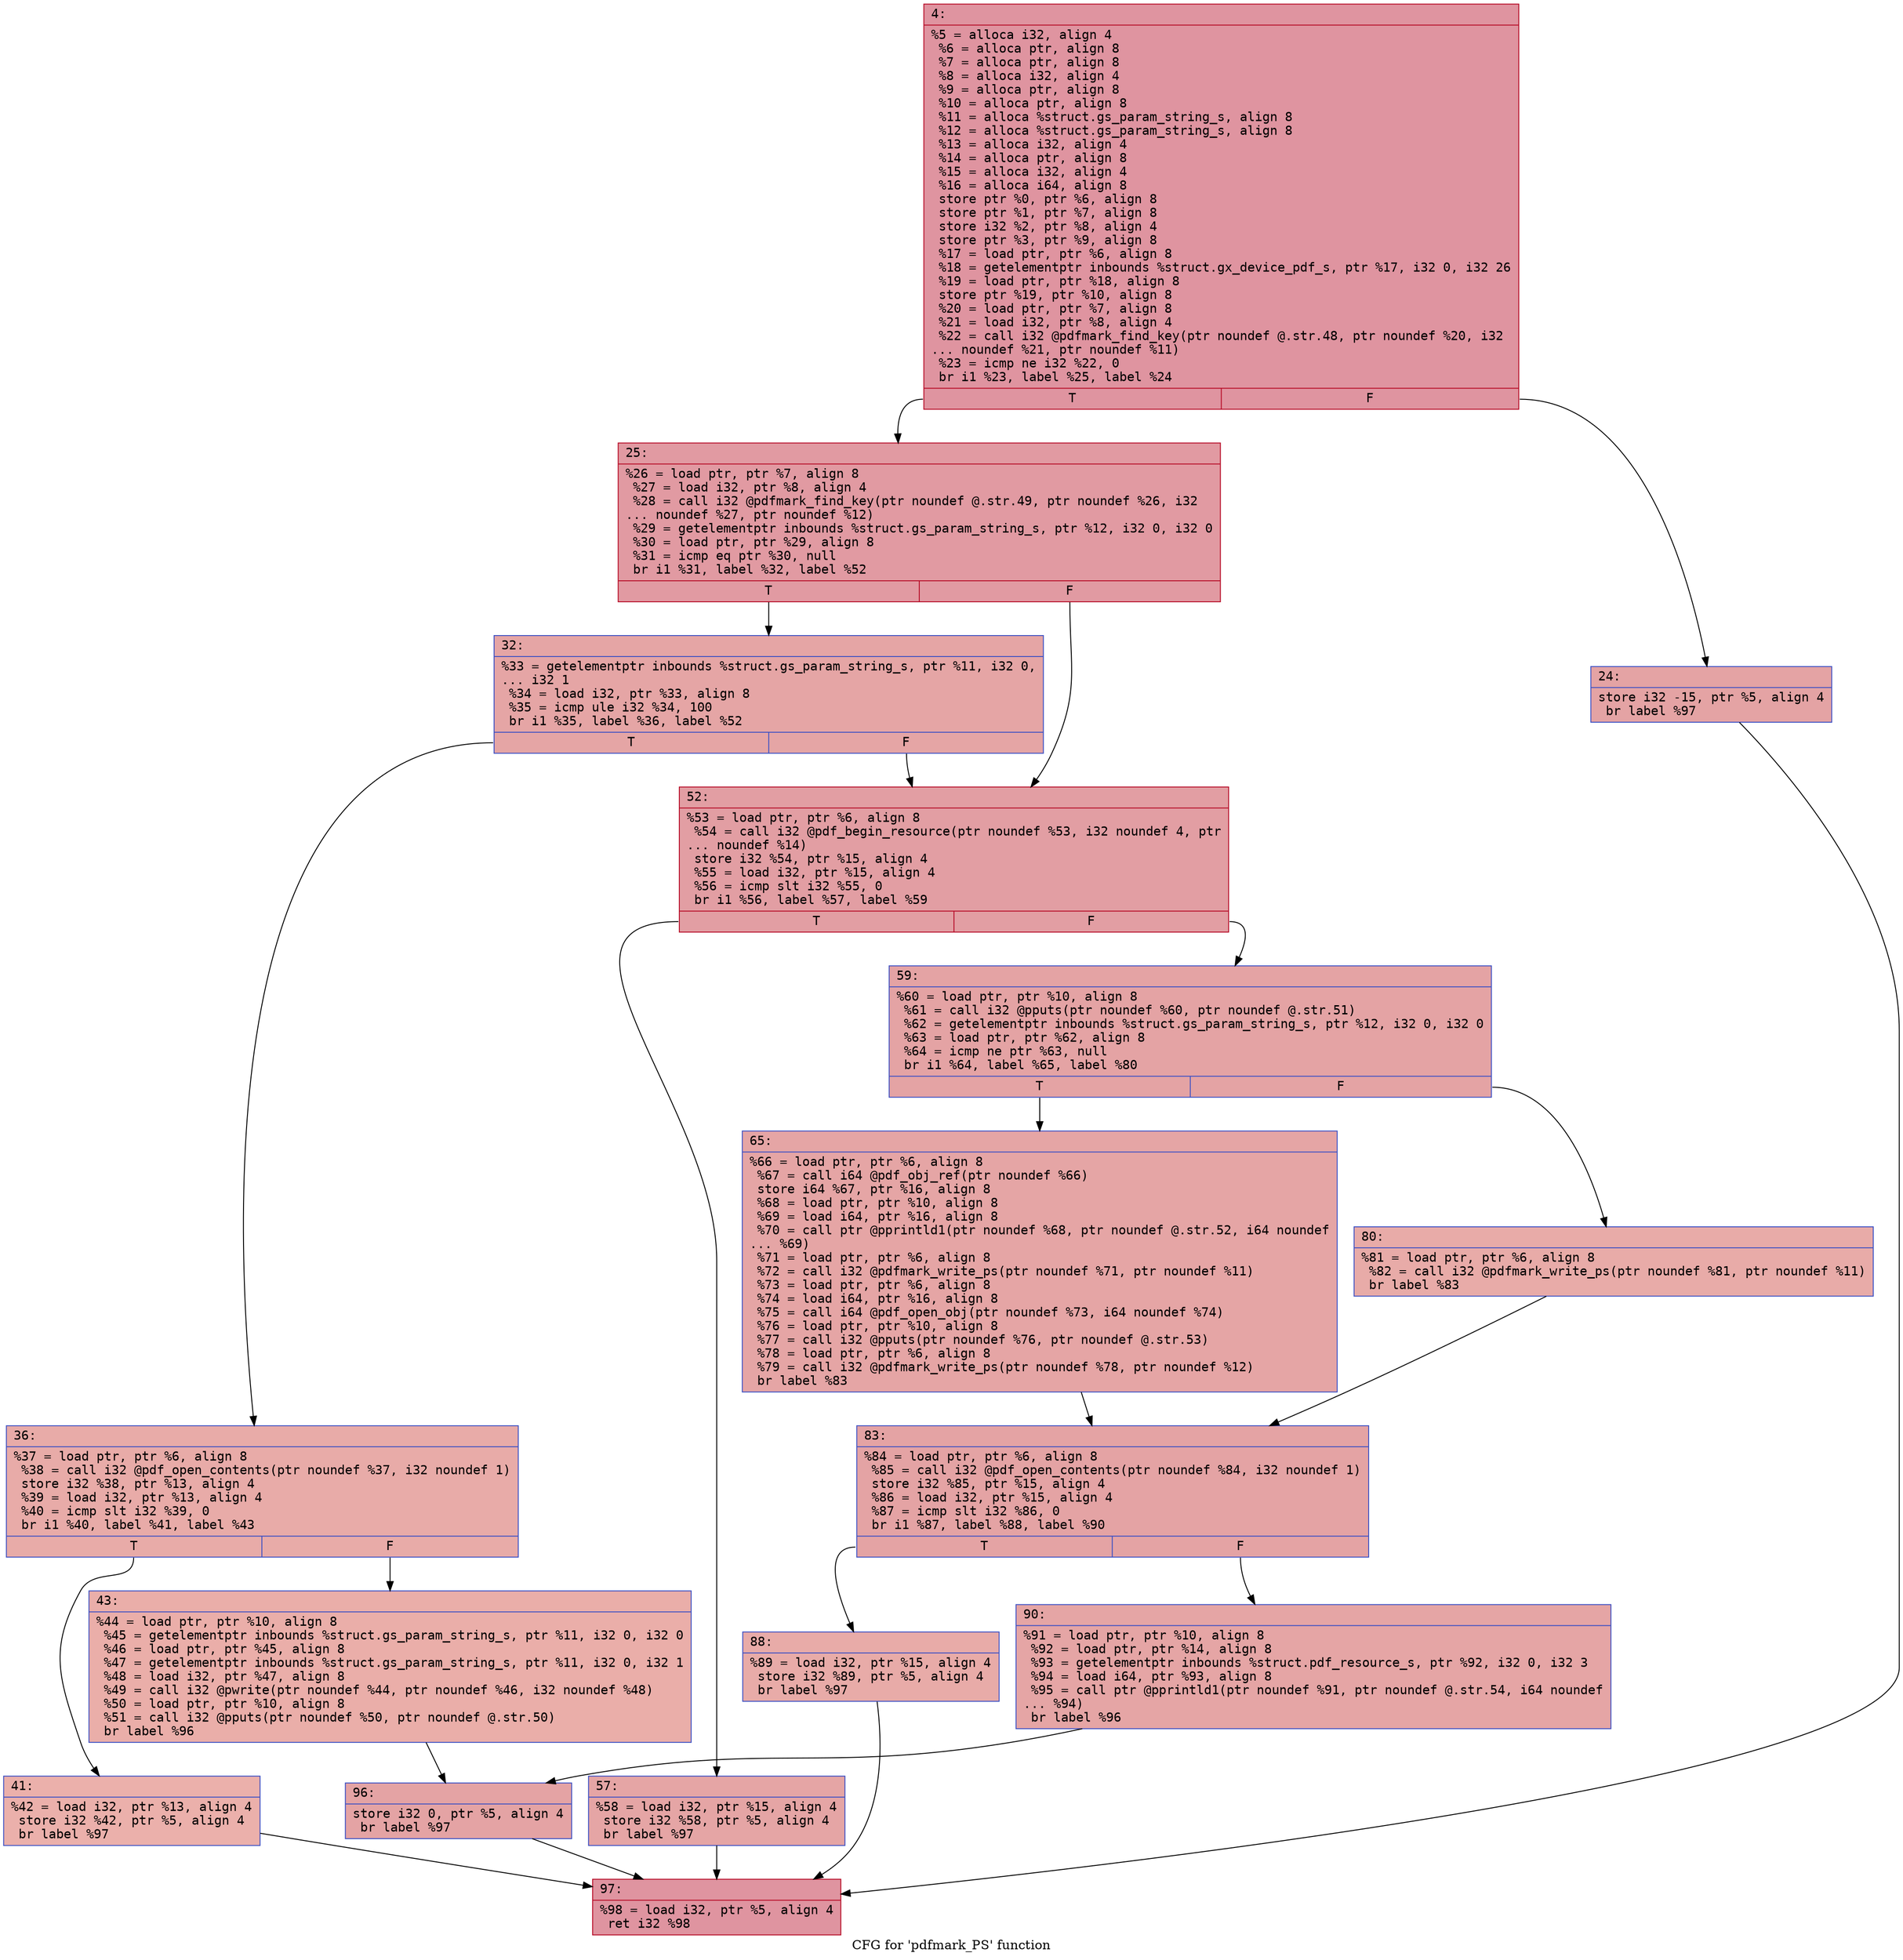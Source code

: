 digraph "CFG for 'pdfmark_PS' function" {
	label="CFG for 'pdfmark_PS' function";

	Node0x600000ff4a00 [shape=record,color="#b70d28ff", style=filled, fillcolor="#b70d2870" fontname="Courier",label="{4:\l|  %5 = alloca i32, align 4\l  %6 = alloca ptr, align 8\l  %7 = alloca ptr, align 8\l  %8 = alloca i32, align 4\l  %9 = alloca ptr, align 8\l  %10 = alloca ptr, align 8\l  %11 = alloca %struct.gs_param_string_s, align 8\l  %12 = alloca %struct.gs_param_string_s, align 8\l  %13 = alloca i32, align 4\l  %14 = alloca ptr, align 8\l  %15 = alloca i32, align 4\l  %16 = alloca i64, align 8\l  store ptr %0, ptr %6, align 8\l  store ptr %1, ptr %7, align 8\l  store i32 %2, ptr %8, align 4\l  store ptr %3, ptr %9, align 8\l  %17 = load ptr, ptr %6, align 8\l  %18 = getelementptr inbounds %struct.gx_device_pdf_s, ptr %17, i32 0, i32 26\l  %19 = load ptr, ptr %18, align 8\l  store ptr %19, ptr %10, align 8\l  %20 = load ptr, ptr %7, align 8\l  %21 = load i32, ptr %8, align 4\l  %22 = call i32 @pdfmark_find_key(ptr noundef @.str.48, ptr noundef %20, i32\l... noundef %21, ptr noundef %11)\l  %23 = icmp ne i32 %22, 0\l  br i1 %23, label %25, label %24\l|{<s0>T|<s1>F}}"];
	Node0x600000ff4a00:s0 -> Node0x600000ff4aa0[tooltip="4 -> 25\nProbability 62.50%" ];
	Node0x600000ff4a00:s1 -> Node0x600000ff4a50[tooltip="4 -> 24\nProbability 37.50%" ];
	Node0x600000ff4a50 [shape=record,color="#3d50c3ff", style=filled, fillcolor="#c32e3170" fontname="Courier",label="{24:\l|  store i32 -15, ptr %5, align 4\l  br label %97\l}"];
	Node0x600000ff4a50 -> Node0x600000ff4f00[tooltip="24 -> 97\nProbability 100.00%" ];
	Node0x600000ff4aa0 [shape=record,color="#b70d28ff", style=filled, fillcolor="#bb1b2c70" fontname="Courier",label="{25:\l|  %26 = load ptr, ptr %7, align 8\l  %27 = load i32, ptr %8, align 4\l  %28 = call i32 @pdfmark_find_key(ptr noundef @.str.49, ptr noundef %26, i32\l... noundef %27, ptr noundef %12)\l  %29 = getelementptr inbounds %struct.gs_param_string_s, ptr %12, i32 0, i32 0\l  %30 = load ptr, ptr %29, align 8\l  %31 = icmp eq ptr %30, null\l  br i1 %31, label %32, label %52\l|{<s0>T|<s1>F}}"];
	Node0x600000ff4aa0:s0 -> Node0x600000ff4af0[tooltip="25 -> 32\nProbability 37.50%" ];
	Node0x600000ff4aa0:s1 -> Node0x600000ff4c30[tooltip="25 -> 52\nProbability 62.50%" ];
	Node0x600000ff4af0 [shape=record,color="#3d50c3ff", style=filled, fillcolor="#c5333470" fontname="Courier",label="{32:\l|  %33 = getelementptr inbounds %struct.gs_param_string_s, ptr %11, i32 0,\l... i32 1\l  %34 = load i32, ptr %33, align 8\l  %35 = icmp ule i32 %34, 100\l  br i1 %35, label %36, label %52\l|{<s0>T|<s1>F}}"];
	Node0x600000ff4af0:s0 -> Node0x600000ff4b40[tooltip="32 -> 36\nProbability 50.00%" ];
	Node0x600000ff4af0:s1 -> Node0x600000ff4c30[tooltip="32 -> 52\nProbability 50.00%" ];
	Node0x600000ff4b40 [shape=record,color="#3d50c3ff", style=filled, fillcolor="#cc403a70" fontname="Courier",label="{36:\l|  %37 = load ptr, ptr %6, align 8\l  %38 = call i32 @pdf_open_contents(ptr noundef %37, i32 noundef 1)\l  store i32 %38, ptr %13, align 4\l  %39 = load i32, ptr %13, align 4\l  %40 = icmp slt i32 %39, 0\l  br i1 %40, label %41, label %43\l|{<s0>T|<s1>F}}"];
	Node0x600000ff4b40:s0 -> Node0x600000ff4b90[tooltip="36 -> 41\nProbability 37.50%" ];
	Node0x600000ff4b40:s1 -> Node0x600000ff4be0[tooltip="36 -> 43\nProbability 62.50%" ];
	Node0x600000ff4b90 [shape=record,color="#3d50c3ff", style=filled, fillcolor="#d24b4070" fontname="Courier",label="{41:\l|  %42 = load i32, ptr %13, align 4\l  store i32 %42, ptr %5, align 4\l  br label %97\l}"];
	Node0x600000ff4b90 -> Node0x600000ff4f00[tooltip="41 -> 97\nProbability 100.00%" ];
	Node0x600000ff4be0 [shape=record,color="#3d50c3ff", style=filled, fillcolor="#d0473d70" fontname="Courier",label="{43:\l|  %44 = load ptr, ptr %10, align 8\l  %45 = getelementptr inbounds %struct.gs_param_string_s, ptr %11, i32 0, i32 0\l  %46 = load ptr, ptr %45, align 8\l  %47 = getelementptr inbounds %struct.gs_param_string_s, ptr %11, i32 0, i32 1\l  %48 = load i32, ptr %47, align 8\l  %49 = call i32 @pwrite(ptr noundef %44, ptr noundef %46, i32 noundef %48)\l  %50 = load ptr, ptr %10, align 8\l  %51 = call i32 @pputs(ptr noundef %50, ptr noundef @.str.50)\l  br label %96\l}"];
	Node0x600000ff4be0 -> Node0x600000ff4eb0[tooltip="43 -> 96\nProbability 100.00%" ];
	Node0x600000ff4c30 [shape=record,color="#b70d28ff", style=filled, fillcolor="#be242e70" fontname="Courier",label="{52:\l|  %53 = load ptr, ptr %6, align 8\l  %54 = call i32 @pdf_begin_resource(ptr noundef %53, i32 noundef 4, ptr\l... noundef %14)\l  store i32 %54, ptr %15, align 4\l  %55 = load i32, ptr %15, align 4\l  %56 = icmp slt i32 %55, 0\l  br i1 %56, label %57, label %59\l|{<s0>T|<s1>F}}"];
	Node0x600000ff4c30:s0 -> Node0x600000ff4c80[tooltip="52 -> 57\nProbability 37.50%" ];
	Node0x600000ff4c30:s1 -> Node0x600000ff4cd0[tooltip="52 -> 59\nProbability 62.50%" ];
	Node0x600000ff4c80 [shape=record,color="#3d50c3ff", style=filled, fillcolor="#c5333470" fontname="Courier",label="{57:\l|  %58 = load i32, ptr %15, align 4\l  store i32 %58, ptr %5, align 4\l  br label %97\l}"];
	Node0x600000ff4c80 -> Node0x600000ff4f00[tooltip="57 -> 97\nProbability 100.00%" ];
	Node0x600000ff4cd0 [shape=record,color="#3d50c3ff", style=filled, fillcolor="#c32e3170" fontname="Courier",label="{59:\l|  %60 = load ptr, ptr %10, align 8\l  %61 = call i32 @pputs(ptr noundef %60, ptr noundef @.str.51)\l  %62 = getelementptr inbounds %struct.gs_param_string_s, ptr %12, i32 0, i32 0\l  %63 = load ptr, ptr %62, align 8\l  %64 = icmp ne ptr %63, null\l  br i1 %64, label %65, label %80\l|{<s0>T|<s1>F}}"];
	Node0x600000ff4cd0:s0 -> Node0x600000ff4d20[tooltip="59 -> 65\nProbability 62.50%" ];
	Node0x600000ff4cd0:s1 -> Node0x600000ff4d70[tooltip="59 -> 80\nProbability 37.50%" ];
	Node0x600000ff4d20 [shape=record,color="#3d50c3ff", style=filled, fillcolor="#c5333470" fontname="Courier",label="{65:\l|  %66 = load ptr, ptr %6, align 8\l  %67 = call i64 @pdf_obj_ref(ptr noundef %66)\l  store i64 %67, ptr %16, align 8\l  %68 = load ptr, ptr %10, align 8\l  %69 = load i64, ptr %16, align 8\l  %70 = call ptr @pprintld1(ptr noundef %68, ptr noundef @.str.52, i64 noundef\l... %69)\l  %71 = load ptr, ptr %6, align 8\l  %72 = call i32 @pdfmark_write_ps(ptr noundef %71, ptr noundef %11)\l  %73 = load ptr, ptr %6, align 8\l  %74 = load i64, ptr %16, align 8\l  %75 = call i64 @pdf_open_obj(ptr noundef %73, i64 noundef %74)\l  %76 = load ptr, ptr %10, align 8\l  %77 = call i32 @pputs(ptr noundef %76, ptr noundef @.str.53)\l  %78 = load ptr, ptr %6, align 8\l  %79 = call i32 @pdfmark_write_ps(ptr noundef %78, ptr noundef %12)\l  br label %83\l}"];
	Node0x600000ff4d20 -> Node0x600000ff4dc0[tooltip="65 -> 83\nProbability 100.00%" ];
	Node0x600000ff4d70 [shape=record,color="#3d50c3ff", style=filled, fillcolor="#cc403a70" fontname="Courier",label="{80:\l|  %81 = load ptr, ptr %6, align 8\l  %82 = call i32 @pdfmark_write_ps(ptr noundef %81, ptr noundef %11)\l  br label %83\l}"];
	Node0x600000ff4d70 -> Node0x600000ff4dc0[tooltip="80 -> 83\nProbability 100.00%" ];
	Node0x600000ff4dc0 [shape=record,color="#3d50c3ff", style=filled, fillcolor="#c32e3170" fontname="Courier",label="{83:\l|  %84 = load ptr, ptr %6, align 8\l  %85 = call i32 @pdf_open_contents(ptr noundef %84, i32 noundef 1)\l  store i32 %85, ptr %15, align 4\l  %86 = load i32, ptr %15, align 4\l  %87 = icmp slt i32 %86, 0\l  br i1 %87, label %88, label %90\l|{<s0>T|<s1>F}}"];
	Node0x600000ff4dc0:s0 -> Node0x600000ff4e10[tooltip="83 -> 88\nProbability 37.50%" ];
	Node0x600000ff4dc0:s1 -> Node0x600000ff4e60[tooltip="83 -> 90\nProbability 62.50%" ];
	Node0x600000ff4e10 [shape=record,color="#3d50c3ff", style=filled, fillcolor="#cc403a70" fontname="Courier",label="{88:\l|  %89 = load i32, ptr %15, align 4\l  store i32 %89, ptr %5, align 4\l  br label %97\l}"];
	Node0x600000ff4e10 -> Node0x600000ff4f00[tooltip="88 -> 97\nProbability 100.00%" ];
	Node0x600000ff4e60 [shape=record,color="#3d50c3ff", style=filled, fillcolor="#c5333470" fontname="Courier",label="{90:\l|  %91 = load ptr, ptr %10, align 8\l  %92 = load ptr, ptr %14, align 8\l  %93 = getelementptr inbounds %struct.pdf_resource_s, ptr %92, i32 0, i32 3\l  %94 = load i64, ptr %93, align 8\l  %95 = call ptr @pprintld1(ptr noundef %91, ptr noundef @.str.54, i64 noundef\l... %94)\l  br label %96\l}"];
	Node0x600000ff4e60 -> Node0x600000ff4eb0[tooltip="90 -> 96\nProbability 100.00%" ];
	Node0x600000ff4eb0 [shape=record,color="#3d50c3ff", style=filled, fillcolor="#c32e3170" fontname="Courier",label="{96:\l|  store i32 0, ptr %5, align 4\l  br label %97\l}"];
	Node0x600000ff4eb0 -> Node0x600000ff4f00[tooltip="96 -> 97\nProbability 100.00%" ];
	Node0x600000ff4f00 [shape=record,color="#b70d28ff", style=filled, fillcolor="#b70d2870" fontname="Courier",label="{97:\l|  %98 = load i32, ptr %5, align 4\l  ret i32 %98\l}"];
}
